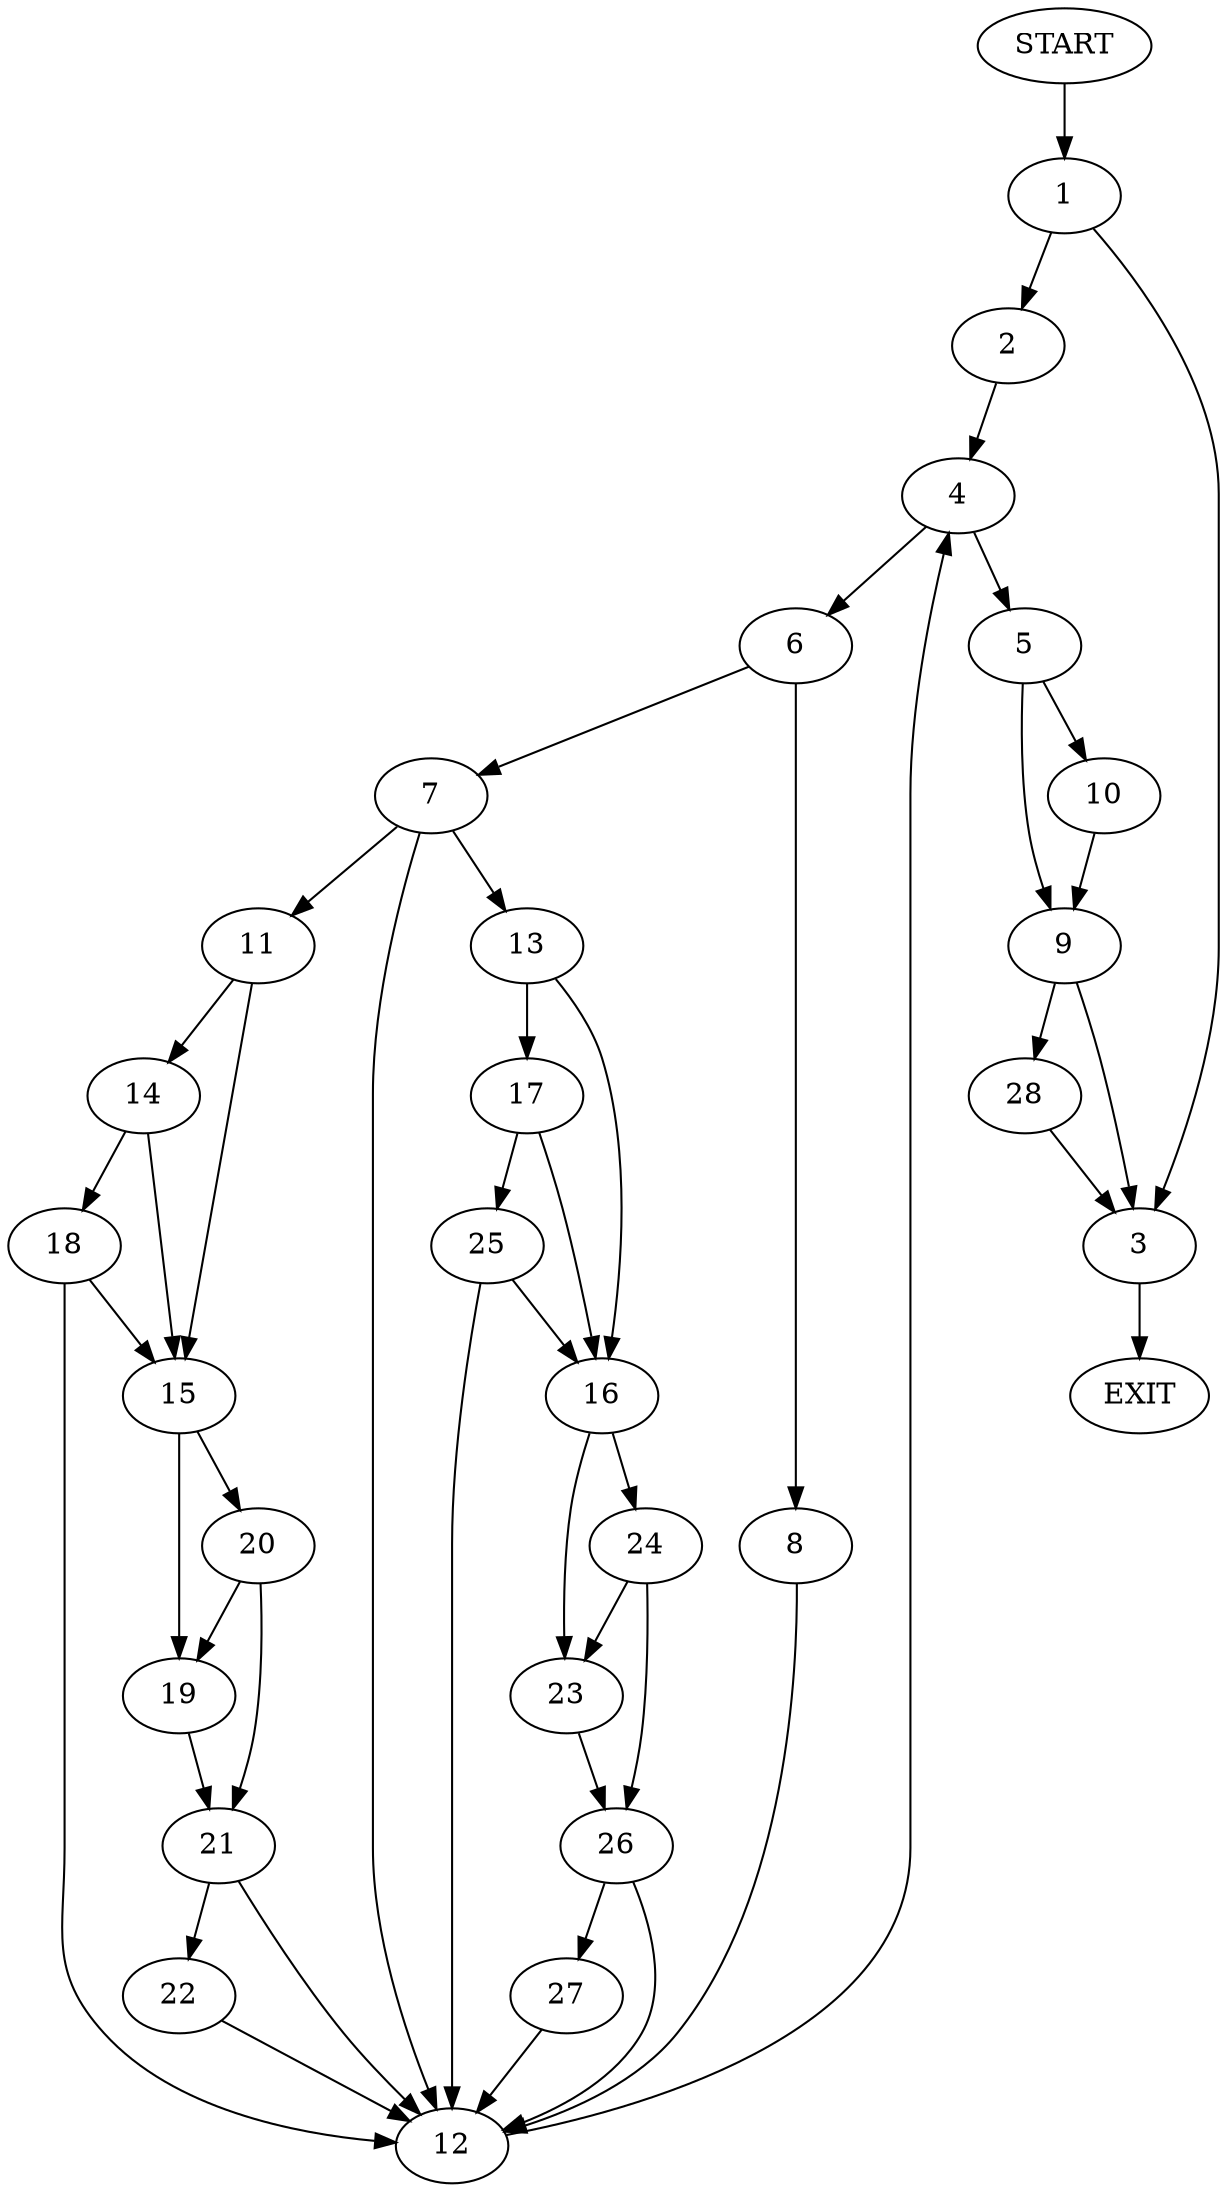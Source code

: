 digraph {
0 [label="START"]
29 [label="EXIT"]
0 -> 1
1 -> 2
1 -> 3
3 -> 29
2 -> 4
4 -> 5
4 -> 6
6 -> 7
6 -> 8
5 -> 9
5 -> 10
7 -> 11
7 -> 12
7 -> 13
8 -> 12
12 -> 4
11 -> 14
11 -> 15
13 -> 16
13 -> 17
14 -> 18
14 -> 15
15 -> 19
15 -> 20
18 -> 12
18 -> 15
19 -> 21
20 -> 19
20 -> 21
21 -> 12
21 -> 22
22 -> 12
16 -> 23
16 -> 24
17 -> 16
17 -> 25
25 -> 12
25 -> 16
24 -> 26
24 -> 23
23 -> 26
26 -> 12
26 -> 27
27 -> 12
10 -> 9
9 -> 3
9 -> 28
28 -> 3
}
